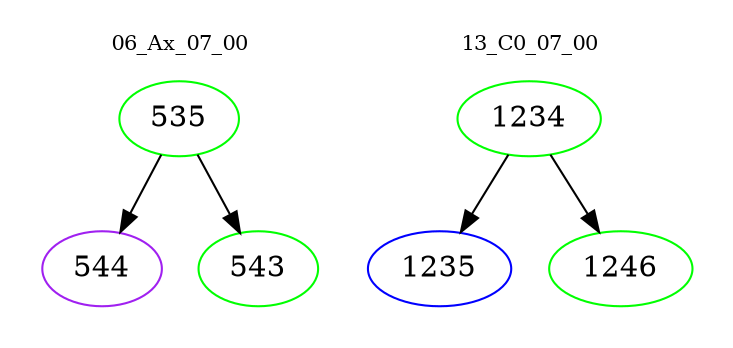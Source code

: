 digraph{
subgraph cluster_0 {
color = white
label = "06_Ax_07_00";
fontsize=10;
T0_535 [label="535", color="green"]
T0_535 -> T0_544 [color="black"]
T0_544 [label="544", color="purple"]
T0_535 -> T0_543 [color="black"]
T0_543 [label="543", color="green"]
}
subgraph cluster_1 {
color = white
label = "13_C0_07_00";
fontsize=10;
T1_1234 [label="1234", color="green"]
T1_1234 -> T1_1235 [color="black"]
T1_1235 [label="1235", color="blue"]
T1_1234 -> T1_1246 [color="black"]
T1_1246 [label="1246", color="green"]
}
}
